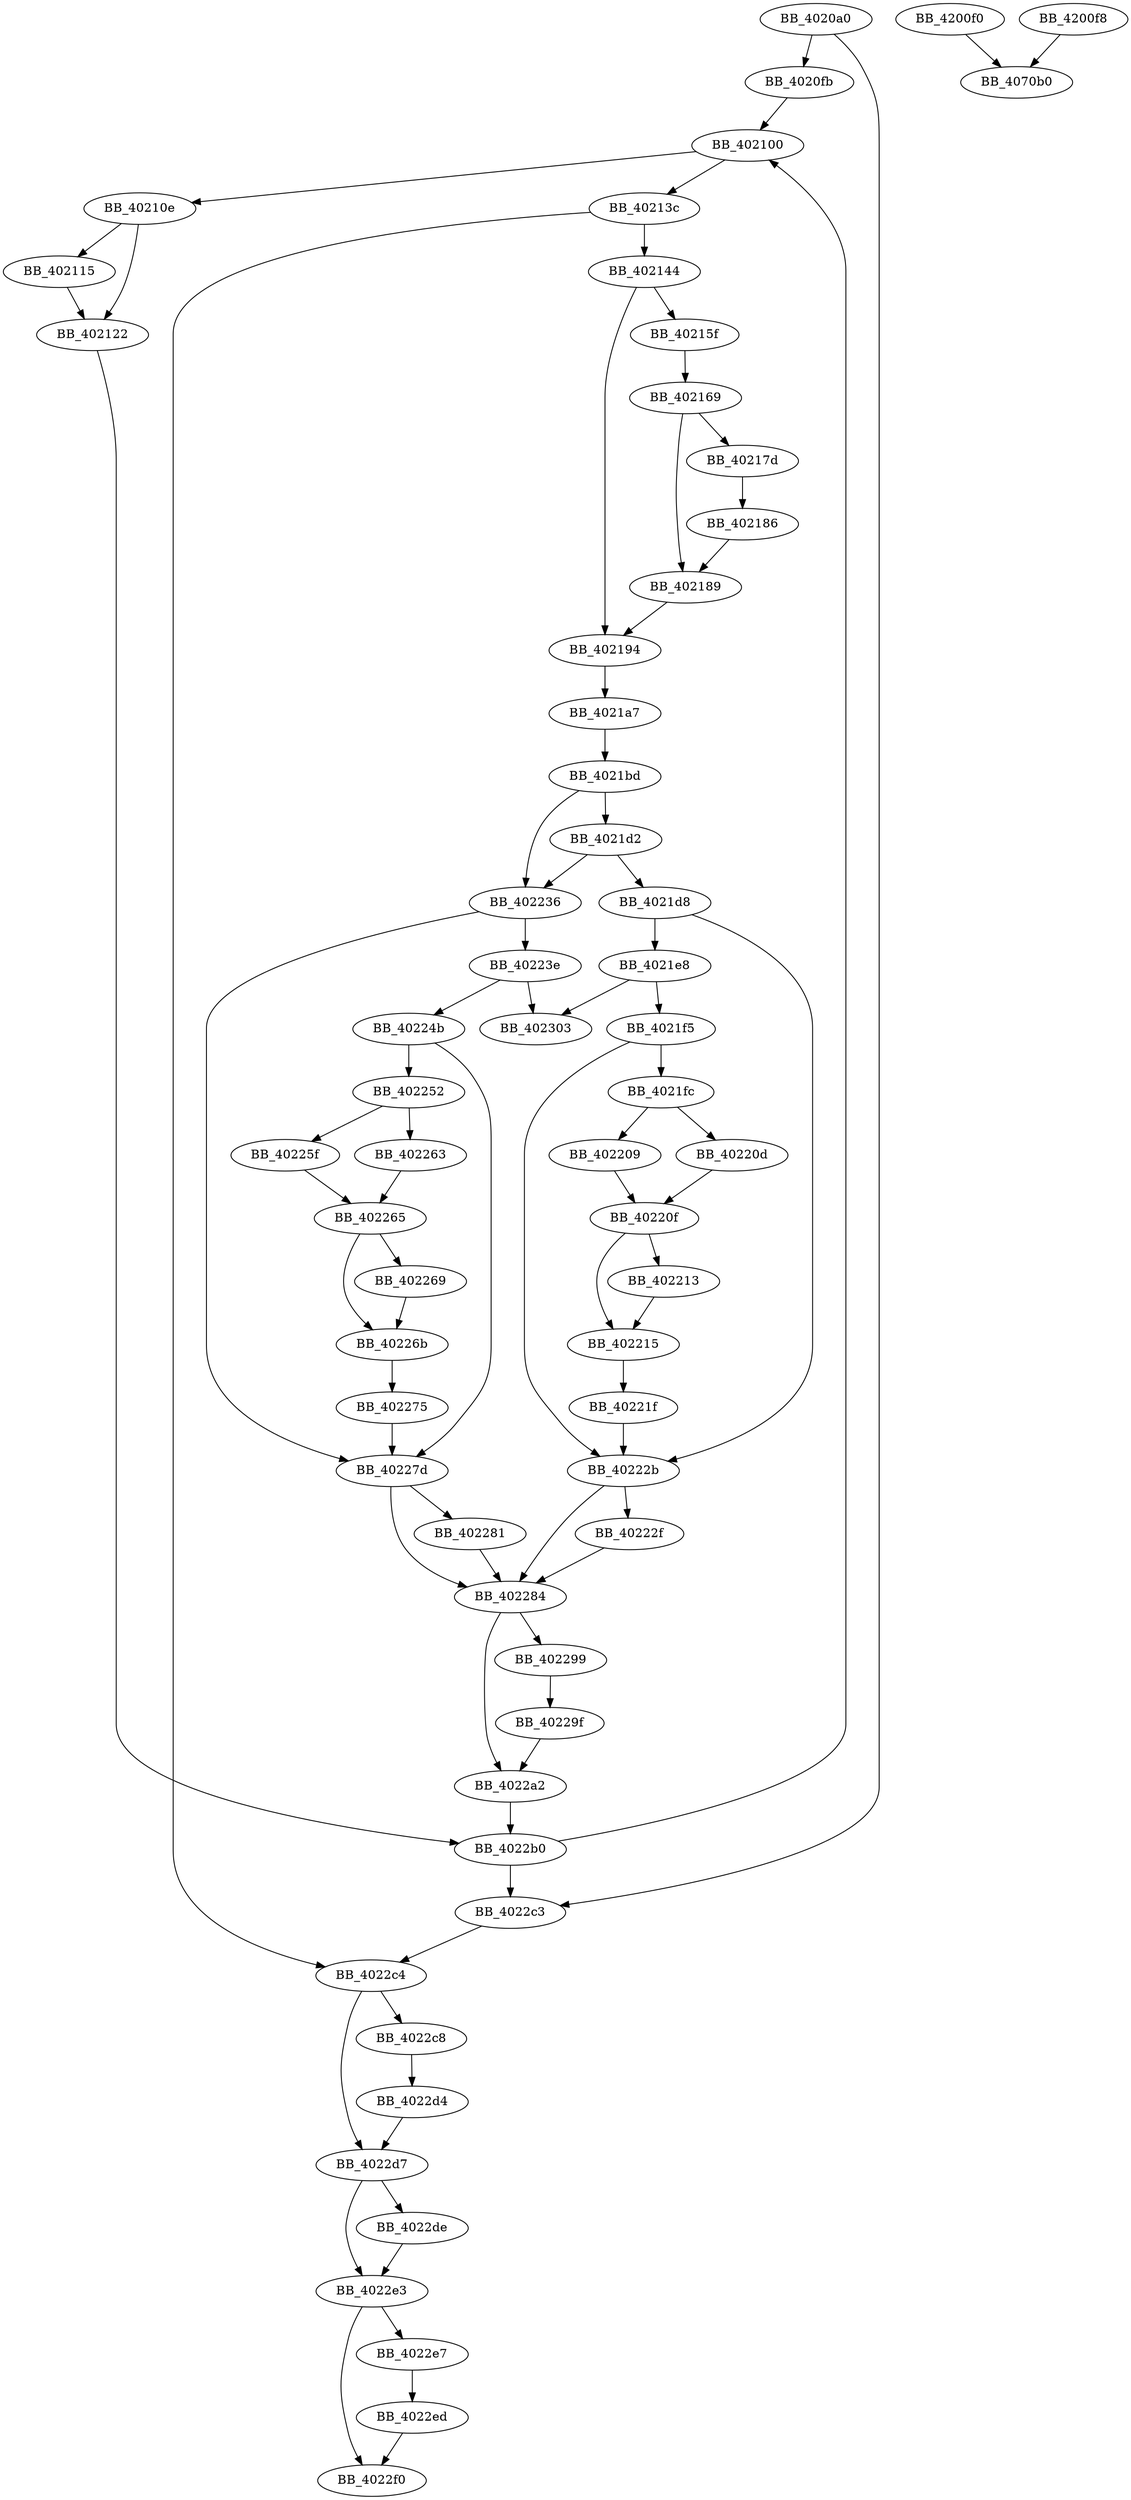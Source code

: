 DiGraph sub_4020A0{
BB_4020a0->BB_4020fb
BB_4020a0->BB_4022c3
BB_4020fb->BB_402100
BB_402100->BB_40210e
BB_402100->BB_40213c
BB_40210e->BB_402115
BB_40210e->BB_402122
BB_402115->BB_402122
BB_402122->BB_4022b0
BB_40213c->BB_402144
BB_40213c->BB_4022c4
BB_402144->BB_40215f
BB_402144->BB_402194
BB_40215f->BB_402169
BB_402169->BB_40217d
BB_402169->BB_402189
BB_40217d->BB_402186
BB_402186->BB_402189
BB_402189->BB_402194
BB_402194->BB_4021a7
BB_4021a7->BB_4021bd
BB_4021bd->BB_4021d2
BB_4021bd->BB_402236
BB_4021d2->BB_4021d8
BB_4021d2->BB_402236
BB_4021d8->BB_4021e8
BB_4021d8->BB_40222b
BB_4021e8->BB_4021f5
BB_4021e8->BB_402303
BB_4021f5->BB_4021fc
BB_4021f5->BB_40222b
BB_4021fc->BB_402209
BB_4021fc->BB_40220d
BB_402209->BB_40220f
BB_40220d->BB_40220f
BB_40220f->BB_402213
BB_40220f->BB_402215
BB_402213->BB_402215
BB_402215->BB_40221f
BB_40221f->BB_40222b
BB_40222b->BB_40222f
BB_40222b->BB_402284
BB_40222f->BB_402284
BB_402236->BB_40223e
BB_402236->BB_40227d
BB_40223e->BB_40224b
BB_40223e->BB_402303
BB_40224b->BB_402252
BB_40224b->BB_40227d
BB_402252->BB_40225f
BB_402252->BB_402263
BB_40225f->BB_402265
BB_402263->BB_402265
BB_402265->BB_402269
BB_402265->BB_40226b
BB_402269->BB_40226b
BB_40226b->BB_402275
BB_402275->BB_40227d
BB_40227d->BB_402281
BB_40227d->BB_402284
BB_402281->BB_402284
BB_402284->BB_402299
BB_402284->BB_4022a2
BB_402299->BB_40229f
BB_40229f->BB_4022a2
BB_4022a2->BB_4022b0
BB_4022b0->BB_402100
BB_4022b0->BB_4022c3
BB_4022c3->BB_4022c4
BB_4022c4->BB_4022c8
BB_4022c4->BB_4022d7
BB_4022c8->BB_4022d4
BB_4022d4->BB_4022d7
BB_4022d7->BB_4022de
BB_4022d7->BB_4022e3
BB_4022de->BB_4022e3
BB_4022e3->BB_4022e7
BB_4022e3->BB_4022f0
BB_4022e7->BB_4022ed
BB_4022ed->BB_4022f0
BB_4200f0->BB_4070b0
BB_4200f8->BB_4070b0
}
